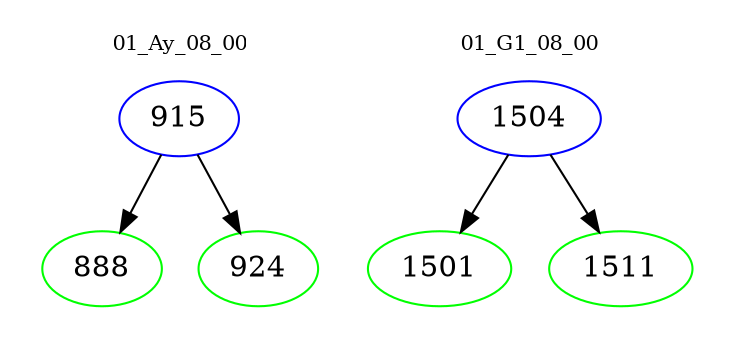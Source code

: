 digraph{
subgraph cluster_0 {
color = white
label = "01_Ay_08_00";
fontsize=10;
T0_915 [label="915", color="blue"]
T0_915 -> T0_888 [color="black"]
T0_888 [label="888", color="green"]
T0_915 -> T0_924 [color="black"]
T0_924 [label="924", color="green"]
}
subgraph cluster_1 {
color = white
label = "01_G1_08_00";
fontsize=10;
T1_1504 [label="1504", color="blue"]
T1_1504 -> T1_1501 [color="black"]
T1_1501 [label="1501", color="green"]
T1_1504 -> T1_1511 [color="black"]
T1_1511 [label="1511", color="green"]
}
}
